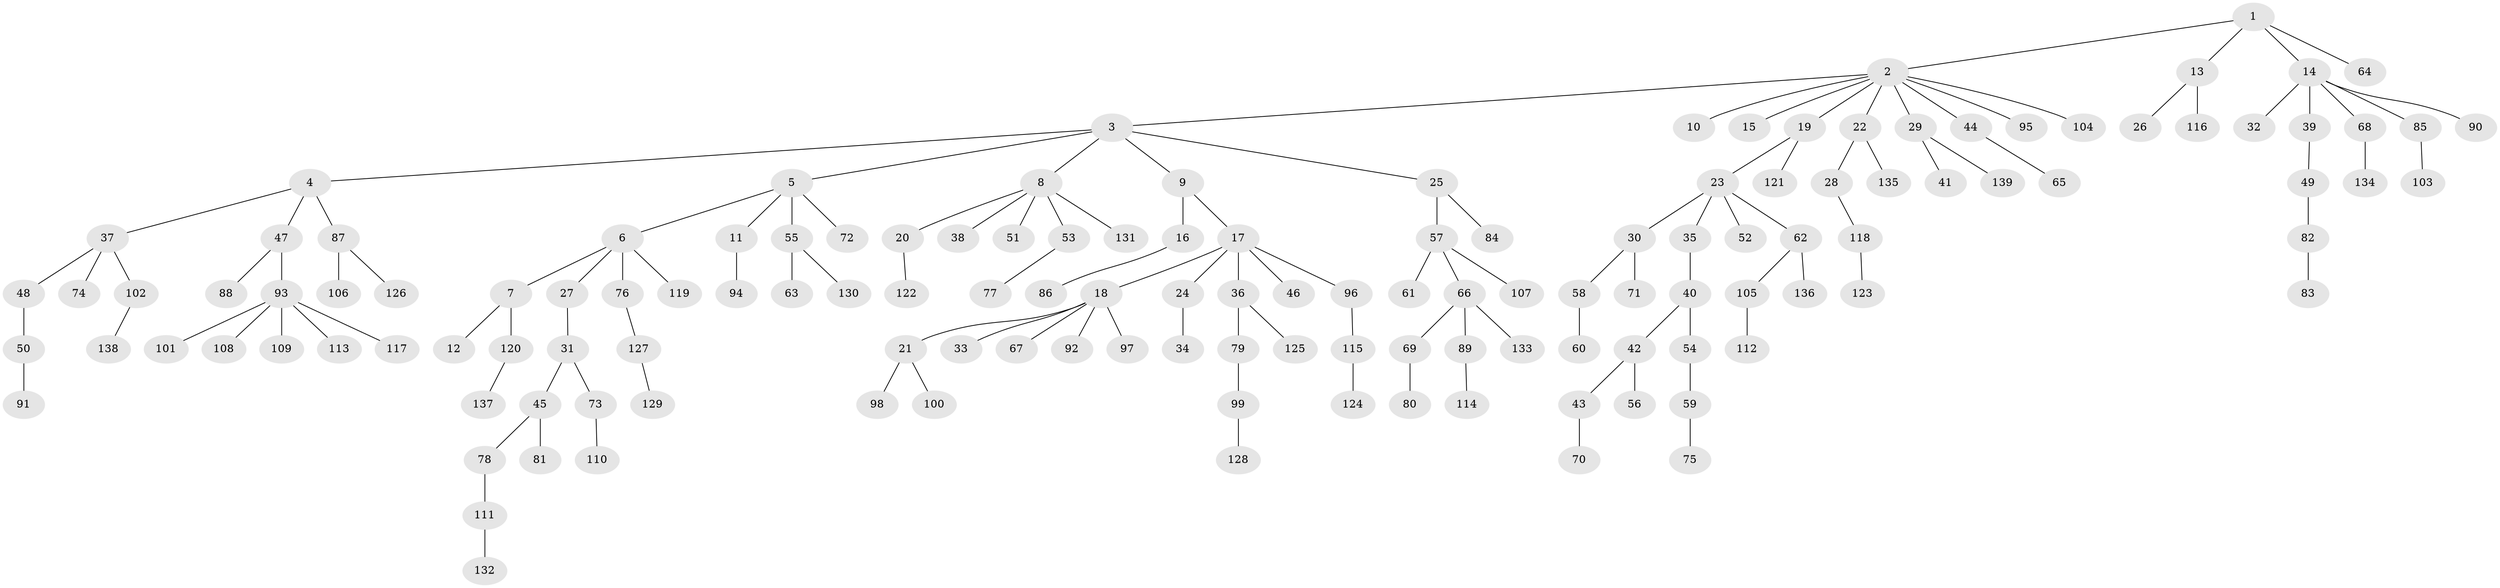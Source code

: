 // coarse degree distribution, {3: 0.061855670103092786, 11: 0.010309278350515464, 8: 0.010309278350515464, 4: 0.030927835051546393, 6: 0.020618556701030927, 5: 0.041237113402061855, 7: 0.010309278350515464, 1: 0.5567010309278351, 2: 0.25773195876288657}
// Generated by graph-tools (version 1.1) at 2025/52/02/27/25 19:52:12]
// undirected, 139 vertices, 138 edges
graph export_dot {
graph [start="1"]
  node [color=gray90,style=filled];
  1;
  2;
  3;
  4;
  5;
  6;
  7;
  8;
  9;
  10;
  11;
  12;
  13;
  14;
  15;
  16;
  17;
  18;
  19;
  20;
  21;
  22;
  23;
  24;
  25;
  26;
  27;
  28;
  29;
  30;
  31;
  32;
  33;
  34;
  35;
  36;
  37;
  38;
  39;
  40;
  41;
  42;
  43;
  44;
  45;
  46;
  47;
  48;
  49;
  50;
  51;
  52;
  53;
  54;
  55;
  56;
  57;
  58;
  59;
  60;
  61;
  62;
  63;
  64;
  65;
  66;
  67;
  68;
  69;
  70;
  71;
  72;
  73;
  74;
  75;
  76;
  77;
  78;
  79;
  80;
  81;
  82;
  83;
  84;
  85;
  86;
  87;
  88;
  89;
  90;
  91;
  92;
  93;
  94;
  95;
  96;
  97;
  98;
  99;
  100;
  101;
  102;
  103;
  104;
  105;
  106;
  107;
  108;
  109;
  110;
  111;
  112;
  113;
  114;
  115;
  116;
  117;
  118;
  119;
  120;
  121;
  122;
  123;
  124;
  125;
  126;
  127;
  128;
  129;
  130;
  131;
  132;
  133;
  134;
  135;
  136;
  137;
  138;
  139;
  1 -- 2;
  1 -- 13;
  1 -- 14;
  1 -- 64;
  2 -- 3;
  2 -- 10;
  2 -- 15;
  2 -- 19;
  2 -- 22;
  2 -- 29;
  2 -- 44;
  2 -- 95;
  2 -- 104;
  3 -- 4;
  3 -- 5;
  3 -- 8;
  3 -- 9;
  3 -- 25;
  4 -- 37;
  4 -- 47;
  4 -- 87;
  5 -- 6;
  5 -- 11;
  5 -- 55;
  5 -- 72;
  6 -- 7;
  6 -- 27;
  6 -- 76;
  6 -- 119;
  7 -- 12;
  7 -- 120;
  8 -- 20;
  8 -- 38;
  8 -- 51;
  8 -- 53;
  8 -- 131;
  9 -- 16;
  9 -- 17;
  11 -- 94;
  13 -- 26;
  13 -- 116;
  14 -- 32;
  14 -- 39;
  14 -- 68;
  14 -- 85;
  14 -- 90;
  16 -- 86;
  17 -- 18;
  17 -- 24;
  17 -- 36;
  17 -- 46;
  17 -- 96;
  18 -- 21;
  18 -- 33;
  18 -- 67;
  18 -- 92;
  18 -- 97;
  19 -- 23;
  19 -- 121;
  20 -- 122;
  21 -- 98;
  21 -- 100;
  22 -- 28;
  22 -- 135;
  23 -- 30;
  23 -- 35;
  23 -- 52;
  23 -- 62;
  24 -- 34;
  25 -- 57;
  25 -- 84;
  27 -- 31;
  28 -- 118;
  29 -- 41;
  29 -- 139;
  30 -- 58;
  30 -- 71;
  31 -- 45;
  31 -- 73;
  35 -- 40;
  36 -- 79;
  36 -- 125;
  37 -- 48;
  37 -- 74;
  37 -- 102;
  39 -- 49;
  40 -- 42;
  40 -- 54;
  42 -- 43;
  42 -- 56;
  43 -- 70;
  44 -- 65;
  45 -- 78;
  45 -- 81;
  47 -- 88;
  47 -- 93;
  48 -- 50;
  49 -- 82;
  50 -- 91;
  53 -- 77;
  54 -- 59;
  55 -- 63;
  55 -- 130;
  57 -- 61;
  57 -- 66;
  57 -- 107;
  58 -- 60;
  59 -- 75;
  62 -- 105;
  62 -- 136;
  66 -- 69;
  66 -- 89;
  66 -- 133;
  68 -- 134;
  69 -- 80;
  73 -- 110;
  76 -- 127;
  78 -- 111;
  79 -- 99;
  82 -- 83;
  85 -- 103;
  87 -- 106;
  87 -- 126;
  89 -- 114;
  93 -- 101;
  93 -- 108;
  93 -- 109;
  93 -- 113;
  93 -- 117;
  96 -- 115;
  99 -- 128;
  102 -- 138;
  105 -- 112;
  111 -- 132;
  115 -- 124;
  118 -- 123;
  120 -- 137;
  127 -- 129;
}
